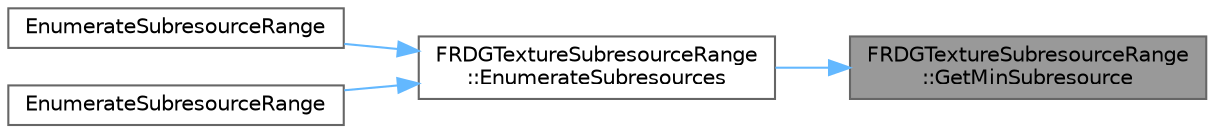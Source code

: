 digraph "FRDGTextureSubresourceRange::GetMinSubresource"
{
 // INTERACTIVE_SVG=YES
 // LATEX_PDF_SIZE
  bgcolor="transparent";
  edge [fontname=Helvetica,fontsize=10,labelfontname=Helvetica,labelfontsize=10];
  node [fontname=Helvetica,fontsize=10,shape=box,height=0.2,width=0.4];
  rankdir="RL";
  Node1 [id="Node000001",label="FRDGTextureSubresourceRange\l::GetMinSubresource",height=0.2,width=0.4,color="gray40", fillcolor="grey60", style="filled", fontcolor="black",tooltip=" "];
  Node1 -> Node2 [id="edge1_Node000001_Node000002",dir="back",color="steelblue1",style="solid",tooltip=" "];
  Node2 [id="Node000002",label="FRDGTextureSubresourceRange\l::EnumerateSubresources",height=0.2,width=0.4,color="grey40", fillcolor="white", style="filled",URL="$dd/d04/structFRDGTextureSubresourceRange.html#a9ecebbc1cca85b33d2500e1df82b98ab",tooltip=" "];
  Node2 -> Node3 [id="edge2_Node000002_Node000003",dir="back",color="steelblue1",style="solid",tooltip=" "];
  Node3 [id="Node000003",label="EnumerateSubresourceRange",height=0.2,width=0.4,color="grey40", fillcolor="white", style="filled",URL="$df/dd5/RenderGraphTextureSubresource_8h.html#a0553fad4fcfce53570279ea2b33d69f8",tooltip=" "];
  Node2 -> Node4 [id="edge3_Node000002_Node000004",dir="back",color="steelblue1",style="solid",tooltip=" "];
  Node4 [id="Node000004",label="EnumerateSubresourceRange",height=0.2,width=0.4,color="grey40", fillcolor="white", style="filled",URL="$df/dd5/RenderGraphTextureSubresource_8h.html#a150edfbfa2db8fd21b66040b9577e78f",tooltip=" "];
}
